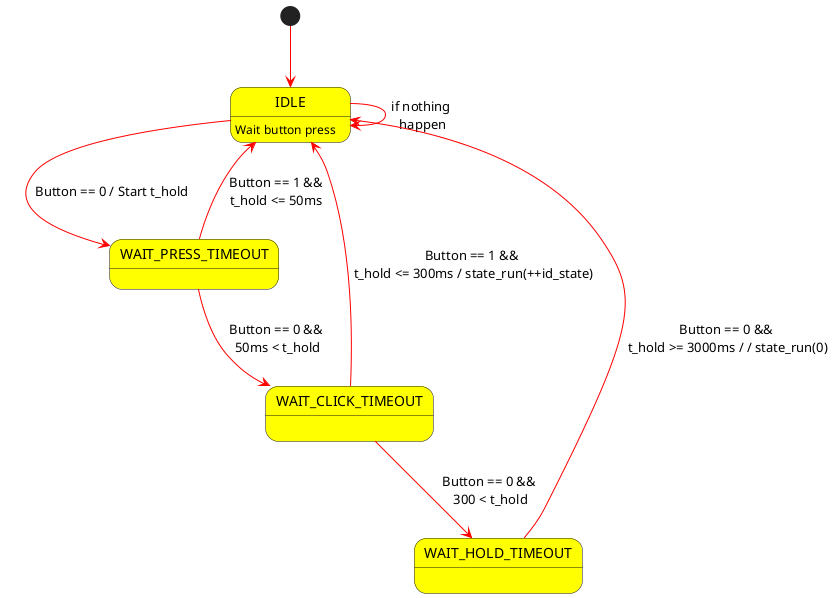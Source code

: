 @startuml 
skinparam arrowcolor red
skinparam stateBackgroundColor yellow  

[*] --> IDLE
IDLE: Wait button press
WAIT_CLICK_TIMEOUT:
WAIT_HOLD_TIMEOUT:
IDLE --> WAIT_PRESS_TIMEOUT: Button == 0 / Start t_hold
WAIT_PRESS_TIMEOUT --> WAIT_CLICK_TIMEOUT: Button == 0 &&\n 50ms < t_hold
WAIT_CLICK_TIMEOUT --> WAIT_HOLD_TIMEOUT: Button == 0 &&\n 300 < t_hold

IDLE --> IDLE: if nothing\n happen
WAIT_PRESS_TIMEOUT --> IDLE: Button == 1 &&\nt_hold <= 50ms
WAIT_CLICK_TIMEOUT --> IDLE: Button == 1 &&\n t_hold <= 300ms / state_run(++id_state)
WAIT_HOLD_TIMEOUT --> IDLE: Button == 0 &&\n t_hold >= 3000ms / / state_run(0) 


@enduml

